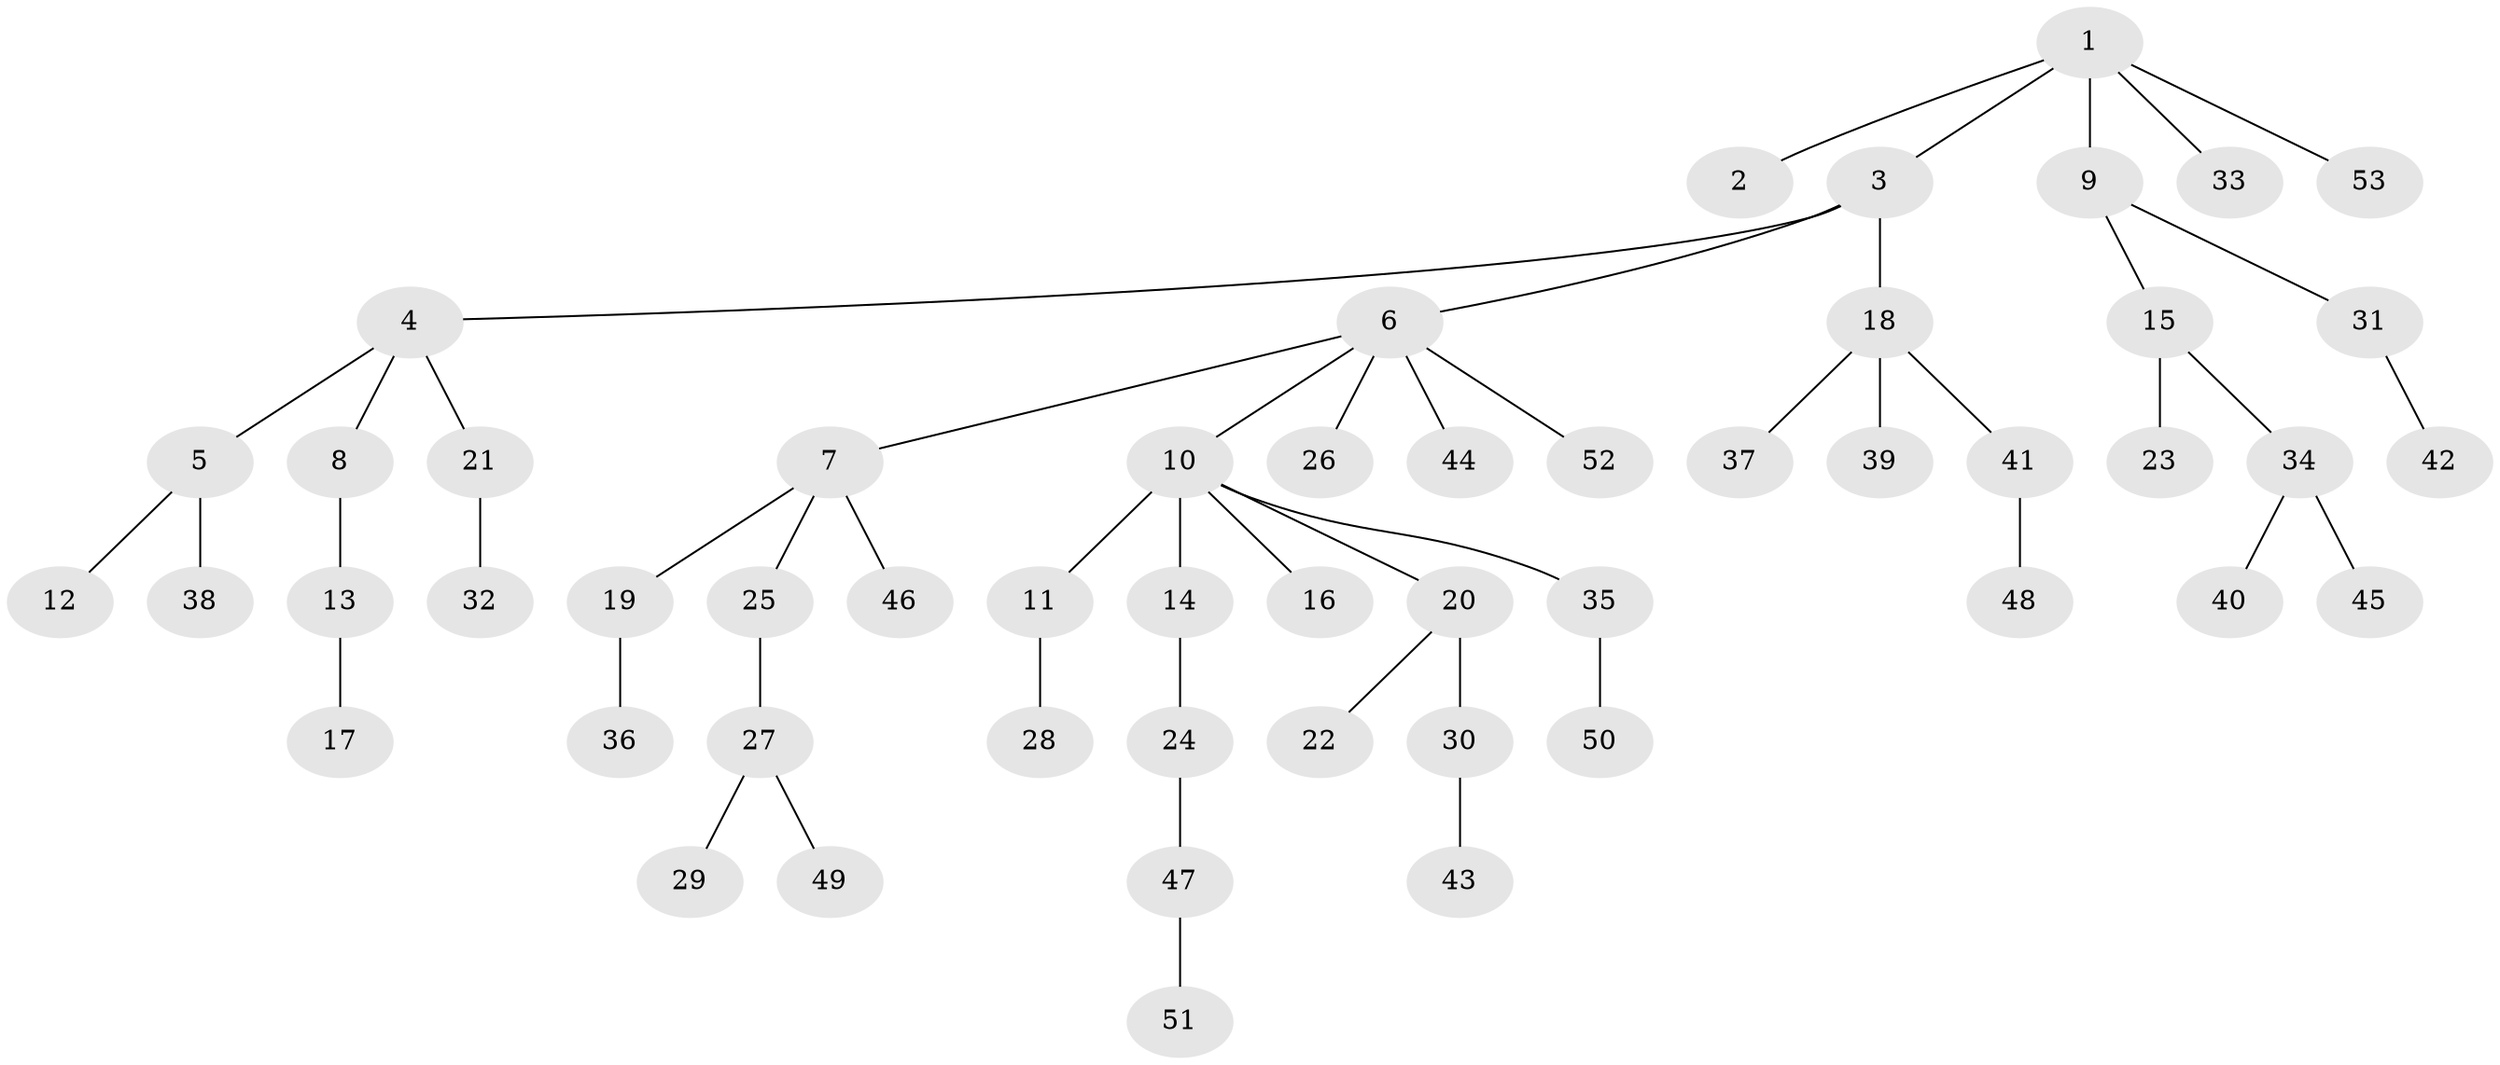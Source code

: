 // coarse degree distribution, {4: 0.0625, 3: 0.1875, 1: 0.4375, 2: 0.3125}
// Generated by graph-tools (version 1.1) at 2025/37/03/04/25 23:37:23]
// undirected, 53 vertices, 52 edges
graph export_dot {
  node [color=gray90,style=filled];
  1;
  2;
  3;
  4;
  5;
  6;
  7;
  8;
  9;
  10;
  11;
  12;
  13;
  14;
  15;
  16;
  17;
  18;
  19;
  20;
  21;
  22;
  23;
  24;
  25;
  26;
  27;
  28;
  29;
  30;
  31;
  32;
  33;
  34;
  35;
  36;
  37;
  38;
  39;
  40;
  41;
  42;
  43;
  44;
  45;
  46;
  47;
  48;
  49;
  50;
  51;
  52;
  53;
  1 -- 2;
  1 -- 3;
  1 -- 9;
  1 -- 33;
  1 -- 53;
  3 -- 4;
  3 -- 6;
  3 -- 18;
  4 -- 5;
  4 -- 8;
  4 -- 21;
  5 -- 12;
  5 -- 38;
  6 -- 7;
  6 -- 10;
  6 -- 26;
  6 -- 44;
  6 -- 52;
  7 -- 19;
  7 -- 25;
  7 -- 46;
  8 -- 13;
  9 -- 15;
  9 -- 31;
  10 -- 11;
  10 -- 14;
  10 -- 16;
  10 -- 20;
  10 -- 35;
  11 -- 28;
  13 -- 17;
  14 -- 24;
  15 -- 23;
  15 -- 34;
  18 -- 37;
  18 -- 39;
  18 -- 41;
  19 -- 36;
  20 -- 22;
  20 -- 30;
  21 -- 32;
  24 -- 47;
  25 -- 27;
  27 -- 29;
  27 -- 49;
  30 -- 43;
  31 -- 42;
  34 -- 40;
  34 -- 45;
  35 -- 50;
  41 -- 48;
  47 -- 51;
}
